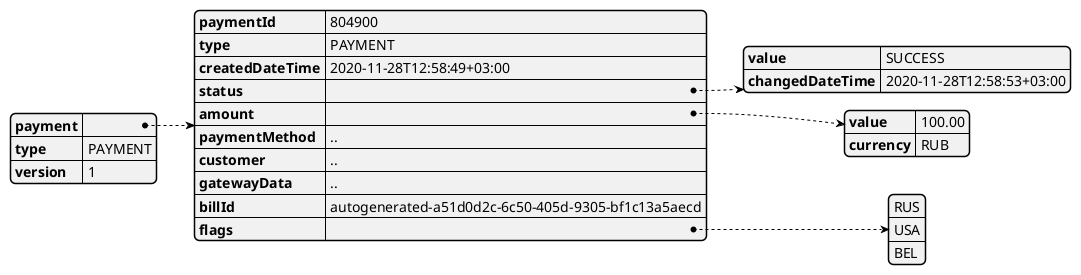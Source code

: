 @startjson "Ответ на запрос по транзакции"

{
  "payment":{
    "paymentId":"804900",
    "type":"PAYMENT",
    "createdDateTime":"2020-11-28T12:58:49+03:00",
    "status":{
        "value":"SUCCESS",
        "changedDateTime":"2020-11-28T12:58:53+03:00"
    },
    "amount":{
      "value":100.00,
      "currency":"RUB"
    },
    "paymentMethod":"..",
    "customer":"..",
    "gatewayData":"..",
    "billId":"autogenerated-a51d0d2c-6c50-405d-9305-bf1c13a5aecd",
    "flags":["RUS", "USA", "BEL"]
  },
  "type":"PAYMENT",
  "version":"1"
}

@endjson
